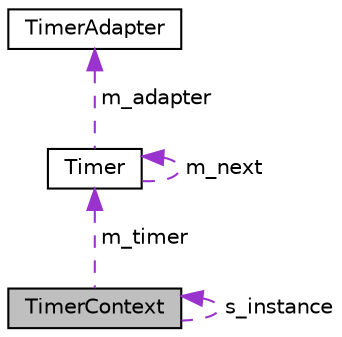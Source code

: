 digraph "TimerContext"
{
  edge [fontname="Helvetica",fontsize="10",labelfontname="Helvetica",labelfontsize="10"];
  node [fontname="Helvetica",fontsize="10",shape=record];
  Node1 [label="TimerContext",height=0.2,width=0.4,color="black", fillcolor="grey75", style="filled" fontcolor="black"];
  Node1 -> Node1 [dir="back",color="darkorchid3",fontsize="10",style="dashed",label=" s_instance" ,fontname="Helvetica"];
  Node2 -> Node1 [dir="back",color="darkorchid3",fontsize="10",style="dashed",label=" m_timer" ,fontname="Helvetica"];
  Node2 [label="Timer",height=0.2,width=0.4,color="black", fillcolor="white", style="filled",URL="$class_timer.html"];
  Node3 -> Node2 [dir="back",color="darkorchid3",fontsize="10",style="dashed",label=" m_adapter" ,fontname="Helvetica"];
  Node3 [label="TimerAdapter",height=0.2,width=0.4,color="black", fillcolor="white", style="filled",URL="$class_timer_adapter.html"];
  Node2 -> Node2 [dir="back",color="darkorchid3",fontsize="10",style="dashed",label=" m_next" ,fontname="Helvetica"];
}
